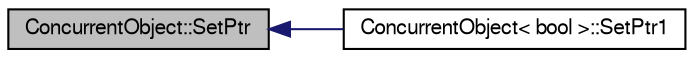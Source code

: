 digraph G
{
  edge [fontname="FreeSans",fontsize="10",labelfontname="FreeSans",labelfontsize="10"];
  node [fontname="FreeSans",fontsize="10",shape=record];
  rankdir=LR;
  Node1 [label="ConcurrentObject::SetPtr",height=0.2,width=0.4,color="black", fillcolor="grey75", style="filled" fontcolor="black"];
  Node1 -> Node2 [dir=back,color="midnightblue",fontsize="10",style="solid",fontname="FreeSans"];
  Node2 [label="ConcurrentObject\< bool \>::SetPtr1",height=0.2,width=0.4,color="black", fillcolor="white", style="filled",URL="$class_concurrent_object.html#afaec1d53d762ec644b35b8fe42060673"];
}
